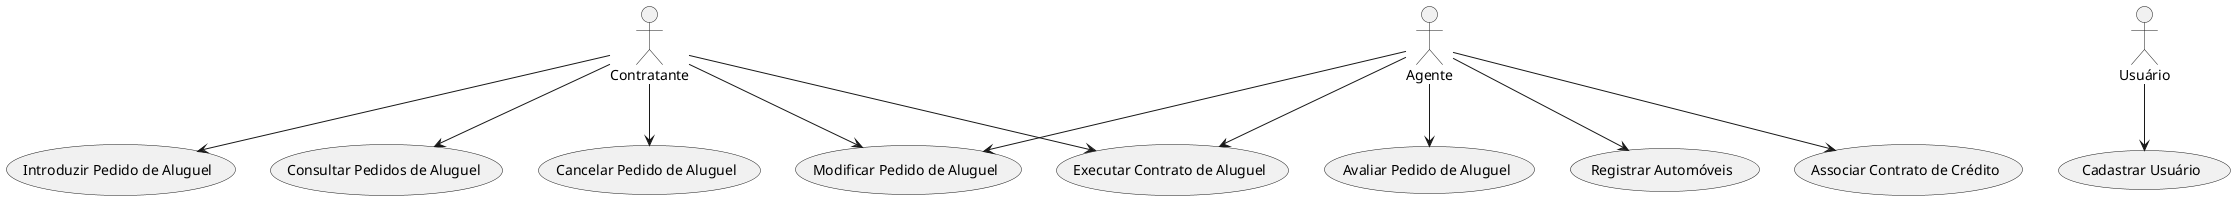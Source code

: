 @startuml
top to bottom direction

actor Contratante
actor Agente
actor Usuário



  (Cadastrar Usuário)
  (Introduzir Pedido de Aluguel)
  (Modificar Pedido de Aluguel)
  (Consultar Pedidos de Aluguel)
  (Cancelar Pedido de Aluguel)
  (Executar Contrato de Aluguel)

  (Avaliar Pedido de Aluguel)
  (Registrar Automóveis)
  (Associar Contrato de Crédito)


Usuário --> (Cadastrar Usuário)

Contratante --> (Introduzir Pedido de Aluguel)
Contratante --> (Modificar Pedido de Aluguel)
Contratante --> (Consultar Pedidos de Aluguel)
Contratante --> (Cancelar Pedido de Aluguel)
Contratante --> (Executar Contrato de Aluguel)

Agente --> (Avaliar Pedido de Aluguel)
Agente --> (Modificar Pedido de Aluguel)
Agente --> (Executar Contrato de Aluguel)
Agente --> (Registrar Automóveis)
Agente --> (Associar Contrato de Crédito)
@enduml
